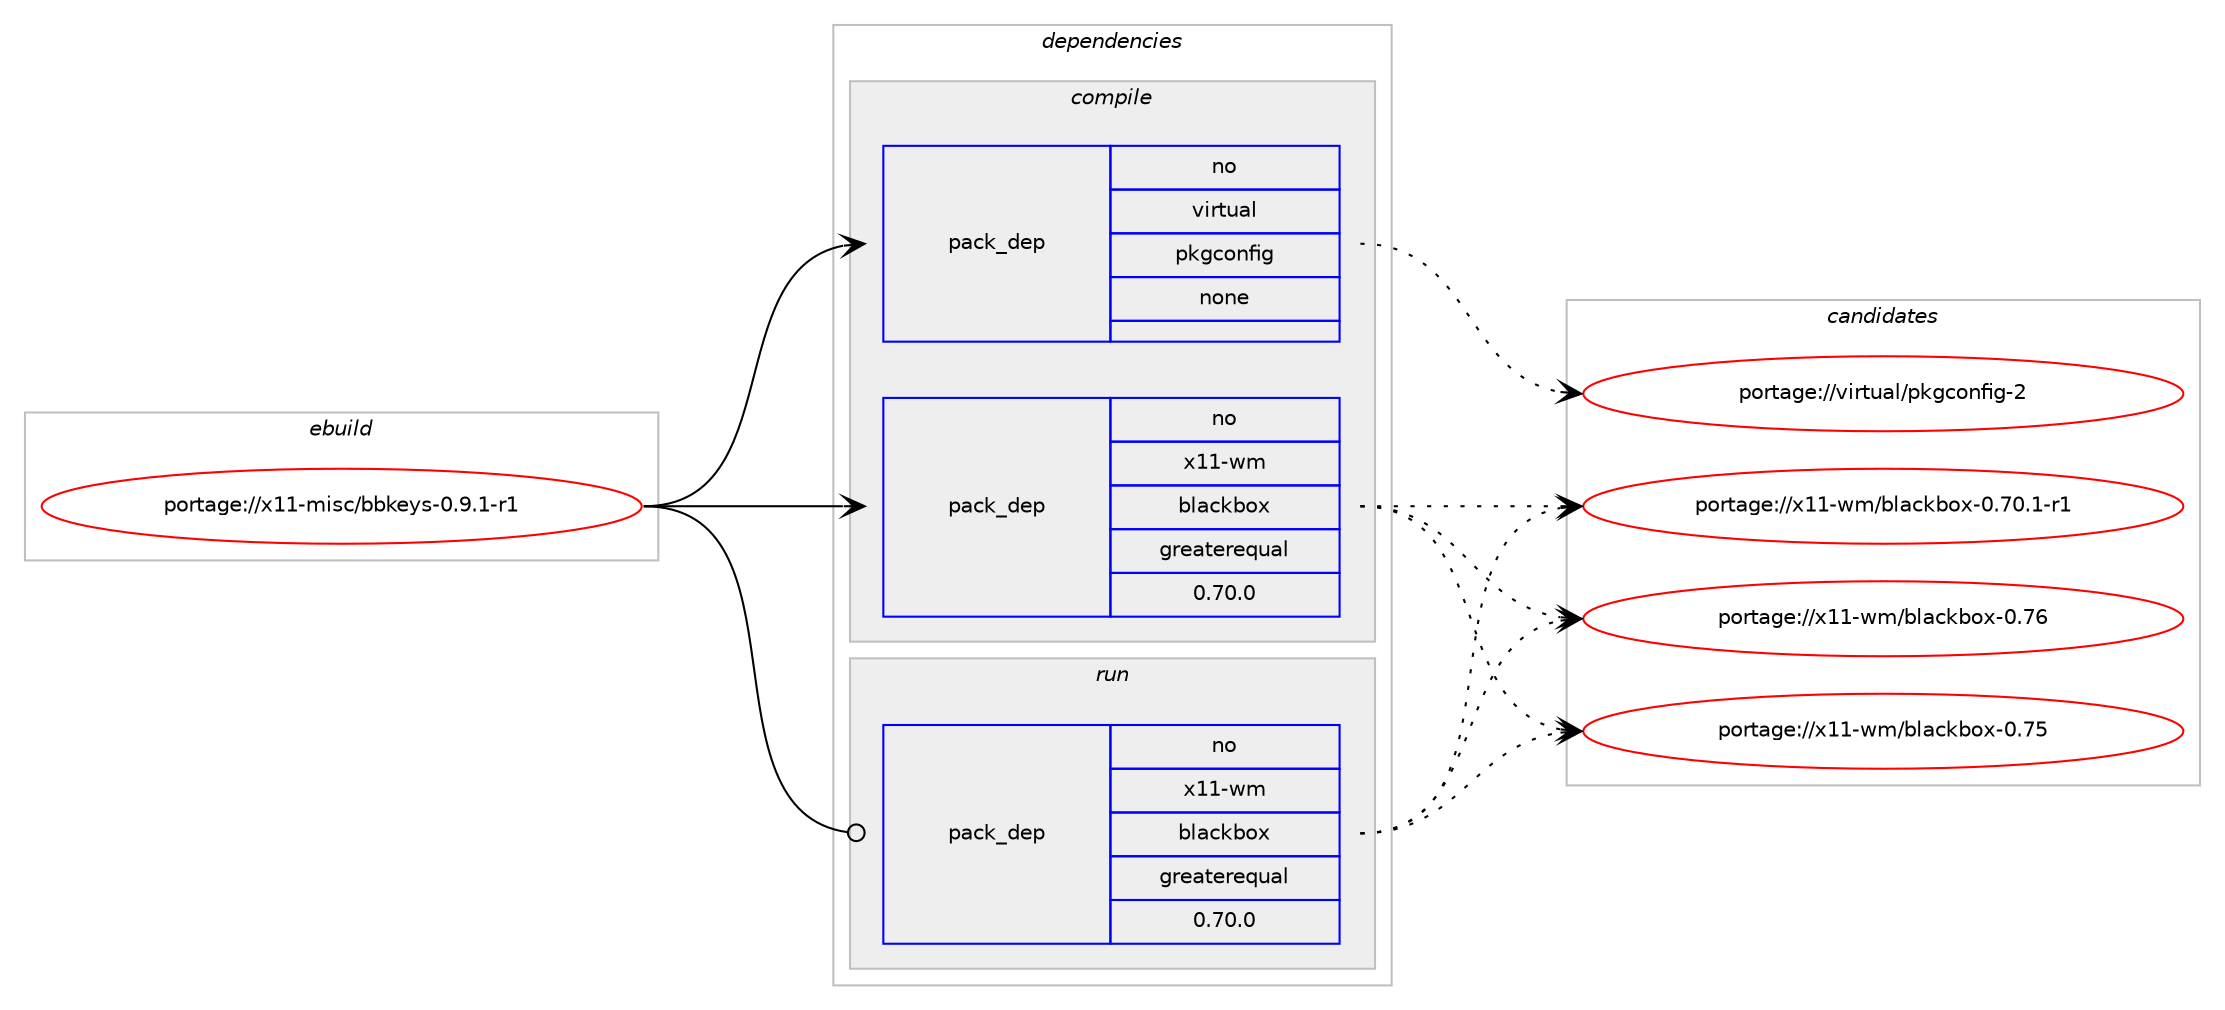 digraph prolog {

# *************
# Graph options
# *************

newrank=true;
concentrate=true;
compound=true;
graph [rankdir=LR,fontname=Helvetica,fontsize=10,ranksep=1.5];#, ranksep=2.5, nodesep=0.2];
edge  [arrowhead=vee];
node  [fontname=Helvetica,fontsize=10];

# **********
# The ebuild
# **********

subgraph cluster_leftcol {
color=gray;
rank=same;
label=<<i>ebuild</i>>;
id [label="portage://x11-misc/bbkeys-0.9.1-r1", color=red, width=4, href="../x11-misc/bbkeys-0.9.1-r1.svg"];
}

# ****************
# The dependencies
# ****************

subgraph cluster_midcol {
color=gray;
label=<<i>dependencies</i>>;
subgraph cluster_compile {
fillcolor="#eeeeee";
style=filled;
label=<<i>compile</i>>;
subgraph pack1007 {
dependency1071 [label=<<TABLE BORDER="0" CELLBORDER="1" CELLSPACING="0" CELLPADDING="4" WIDTH="220"><TR><TD ROWSPAN="6" CELLPADDING="30">pack_dep</TD></TR><TR><TD WIDTH="110">no</TD></TR><TR><TD>virtual</TD></TR><TR><TD>pkgconfig</TD></TR><TR><TD>none</TD></TR><TR><TD></TD></TR></TABLE>>, shape=none, color=blue];
}
id:e -> dependency1071:w [weight=20,style="solid",arrowhead="vee"];
subgraph pack1008 {
dependency1072 [label=<<TABLE BORDER="0" CELLBORDER="1" CELLSPACING="0" CELLPADDING="4" WIDTH="220"><TR><TD ROWSPAN="6" CELLPADDING="30">pack_dep</TD></TR><TR><TD WIDTH="110">no</TD></TR><TR><TD>x11-wm</TD></TR><TR><TD>blackbox</TD></TR><TR><TD>greaterequal</TD></TR><TR><TD>0.70.0</TD></TR></TABLE>>, shape=none, color=blue];
}
id:e -> dependency1072:w [weight=20,style="solid",arrowhead="vee"];
}
subgraph cluster_compileandrun {
fillcolor="#eeeeee";
style=filled;
label=<<i>compile and run</i>>;
}
subgraph cluster_run {
fillcolor="#eeeeee";
style=filled;
label=<<i>run</i>>;
subgraph pack1009 {
dependency1073 [label=<<TABLE BORDER="0" CELLBORDER="1" CELLSPACING="0" CELLPADDING="4" WIDTH="220"><TR><TD ROWSPAN="6" CELLPADDING="30">pack_dep</TD></TR><TR><TD WIDTH="110">no</TD></TR><TR><TD>x11-wm</TD></TR><TR><TD>blackbox</TD></TR><TR><TD>greaterequal</TD></TR><TR><TD>0.70.0</TD></TR></TABLE>>, shape=none, color=blue];
}
id:e -> dependency1073:w [weight=20,style="solid",arrowhead="odot"];
}
}

# **************
# The candidates
# **************

subgraph cluster_choices {
rank=same;
color=gray;
label=<<i>candidates</i>>;

subgraph choice1007 {
color=black;
nodesep=1;
choice1181051141161179710847112107103991111101021051034550 [label="portage://virtual/pkgconfig-2", color=red, width=4,href="../virtual/pkgconfig-2.svg"];
dependency1071:e -> choice1181051141161179710847112107103991111101021051034550:w [style=dotted,weight="100"];
}
subgraph choice1008 {
color=black;
nodesep=1;
choice12049494511910947981089799107981111204548465554 [label="portage://x11-wm/blackbox-0.76", color=red, width=4,href="../x11-wm/blackbox-0.76.svg"];
choice12049494511910947981089799107981111204548465553 [label="portage://x11-wm/blackbox-0.75", color=red, width=4,href="../x11-wm/blackbox-0.75.svg"];
choice1204949451191094798108979910798111120454846554846494511449 [label="portage://x11-wm/blackbox-0.70.1-r1", color=red, width=4,href="../x11-wm/blackbox-0.70.1-r1.svg"];
dependency1072:e -> choice12049494511910947981089799107981111204548465554:w [style=dotted,weight="100"];
dependency1072:e -> choice12049494511910947981089799107981111204548465553:w [style=dotted,weight="100"];
dependency1072:e -> choice1204949451191094798108979910798111120454846554846494511449:w [style=dotted,weight="100"];
}
subgraph choice1009 {
color=black;
nodesep=1;
choice12049494511910947981089799107981111204548465554 [label="portage://x11-wm/blackbox-0.76", color=red, width=4,href="../x11-wm/blackbox-0.76.svg"];
choice12049494511910947981089799107981111204548465553 [label="portage://x11-wm/blackbox-0.75", color=red, width=4,href="../x11-wm/blackbox-0.75.svg"];
choice1204949451191094798108979910798111120454846554846494511449 [label="portage://x11-wm/blackbox-0.70.1-r1", color=red, width=4,href="../x11-wm/blackbox-0.70.1-r1.svg"];
dependency1073:e -> choice12049494511910947981089799107981111204548465554:w [style=dotted,weight="100"];
dependency1073:e -> choice12049494511910947981089799107981111204548465553:w [style=dotted,weight="100"];
dependency1073:e -> choice1204949451191094798108979910798111120454846554846494511449:w [style=dotted,weight="100"];
}
}

}
